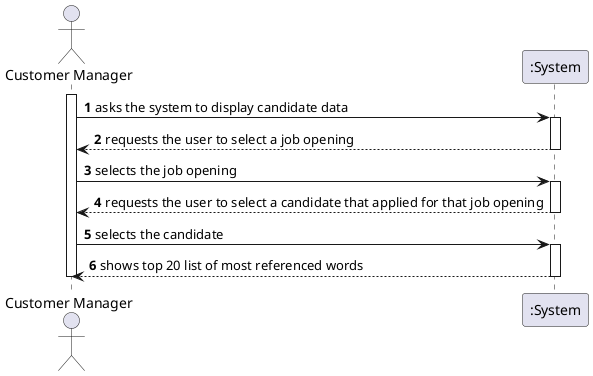 @startuml US4000_SSD

autonumber

actor Manager as "Customer Manager"

activate Manager

Manager -> ":System" : asks the system to display candidate data
activate ":System"

":System" --> Manager : requests the user to select a job opening
deactivate ":System"

Manager -> ":System" : selects the job opening
activate ":System"

":System" --> Manager : requests the user to select a candidate that applied for that job opening
deactivate ":System"

Manager -> ":System" : selects the candidate
activate ":System"

":System" --> Manager : shows top 20 list of most referenced words
deactivate ":System"

deactivate Manager

@enduml
